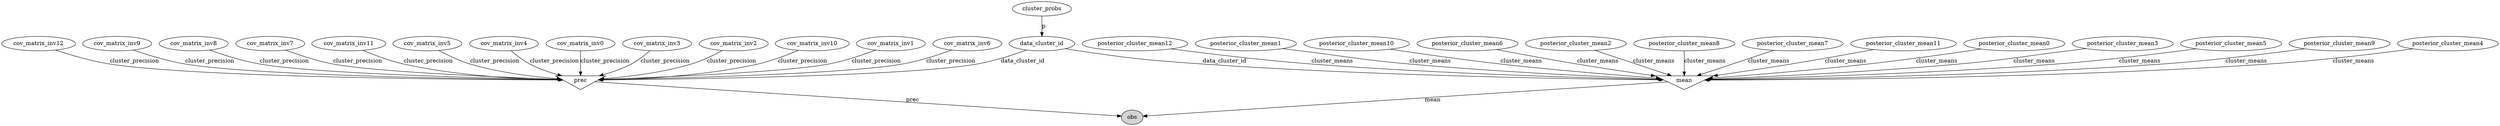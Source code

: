 digraph G {
mean [shape=invtriangle];
data_cluster_id;
data_cluster_id -> mean  [label=data_cluster_id];
cluster_probs;
cluster_probs -> data_cluster_id  [label=p];
posterior_cluster_mean12;
posterior_cluster_mean12 -> mean  [label=cluster_means];
posterior_cluster_mean1;
posterior_cluster_mean1 -> mean  [label=cluster_means];
posterior_cluster_mean10;
posterior_cluster_mean10 -> mean  [label=cluster_means];
posterior_cluster_mean6;
posterior_cluster_mean6 -> mean  [label=cluster_means];
posterior_cluster_mean2;
posterior_cluster_mean2 -> mean  [label=cluster_means];
posterior_cluster_mean8;
posterior_cluster_mean8 -> mean  [label=cluster_means];
posterior_cluster_mean7;
posterior_cluster_mean7 -> mean  [label=cluster_means];
posterior_cluster_mean11;
posterior_cluster_mean11 -> mean  [label=cluster_means];
posterior_cluster_mean0;
posterior_cluster_mean0 -> mean  [label=cluster_means];
posterior_cluster_mean3;
posterior_cluster_mean3 -> mean  [label=cluster_means];
posterior_cluster_mean5;
posterior_cluster_mean5 -> mean  [label=cluster_means];
posterior_cluster_mean9;
posterior_cluster_mean9 -> mean  [label=cluster_means];
posterior_cluster_mean4;
posterior_cluster_mean4 -> mean  [label=cluster_means];
prec [shape=invtriangle];
data_cluster_id -> prec  [label=data_cluster_id];
cov_matrix_inv9;
cov_matrix_inv9 -> prec  [label=cluster_precision];
cov_matrix_inv8;
cov_matrix_inv8 -> prec  [label=cluster_precision];
cov_matrix_inv7;
cov_matrix_inv7 -> prec  [label=cluster_precision];
cov_matrix_inv11;
cov_matrix_inv11 -> prec  [label=cluster_precision];
cov_matrix_inv5;
cov_matrix_inv5 -> prec  [label=cluster_precision];
cov_matrix_inv4;
cov_matrix_inv4 -> prec  [label=cluster_precision];
cov_matrix_inv0;
cov_matrix_inv0 -> prec  [label=cluster_precision];
cov_matrix_inv3;
cov_matrix_inv3 -> prec  [label=cluster_precision];
cov_matrix_inv2;
cov_matrix_inv2 -> prec  [label=cluster_precision];
cov_matrix_inv10;
cov_matrix_inv10 -> prec  [label=cluster_precision];
cov_matrix_inv1;
cov_matrix_inv1 -> prec  [label=cluster_precision];
cov_matrix_inv6;
cov_matrix_inv6 -> prec  [label=cluster_precision];
cov_matrix_inv12;
cov_matrix_inv12 -> prec  [label=cluster_precision];
obs [style=filled];
prec -> obs  [label=prec];
mean -> obs  [label=mean];
}
